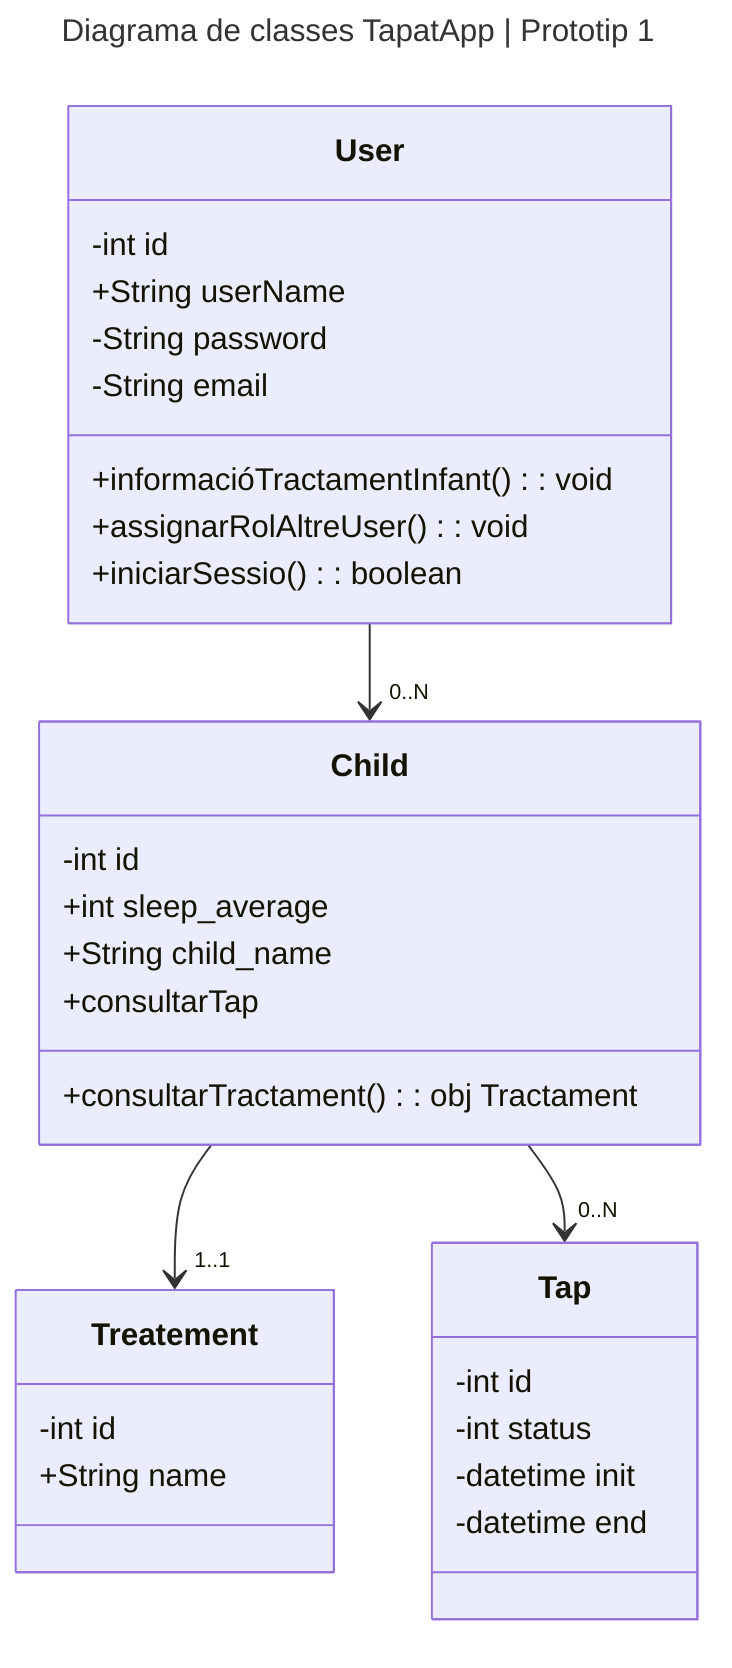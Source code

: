 ---
title: Diagrama de classes TapatApp | Prototip 1
---
classDiagram
    User "" --> "0..N" Child   
    Child "" --> "1..1" Treatement
    Child "" --> "0..N" Tap

    class User{
        -int id
        +String userName
        -String password
        -String email
        +informacióTractamentInfant(): void
        +assignarRolAltreUser(): void
        +iniciarSessio(): boolean
    }

    class Tap{
        -int id
        -int status
        -datetime init 
        -datetime end 
    }

    class Child{
        -int id
        +int sleep_average
        +String child_name
        +consultarTractament(): obj Tractament
        +consultarTap

    }

    class Treatement{
        -int id
        +String name
    }